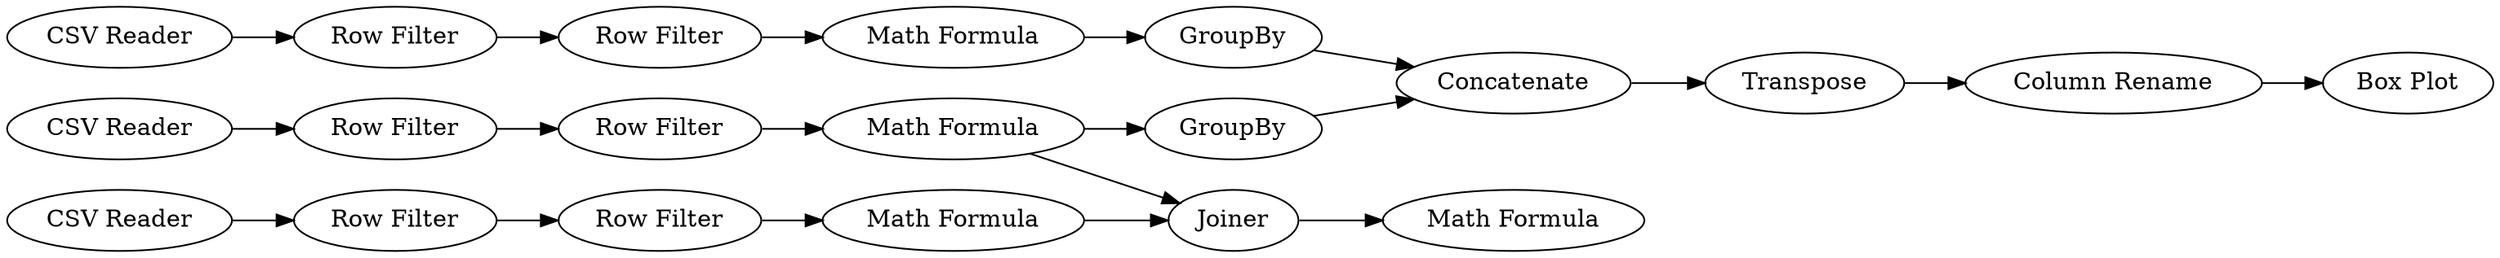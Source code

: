 digraph {
	7 -> 8
	23 -> 24
	26 -> 30
	15 -> 13
	4 -> 6
	12 -> 13
	1 -> 4
	14 -> 15
	25 -> 26
	10 -> 12
	13 -> 23
	2 -> 7
	6 -> 10
	27 -> 31
	28 -> 27
	24 -> 22
	14 -> 27
	30 -> 28
	8 -> 14
	27 [label=Joiner]
	7 [label="Row Filter"]
	26 [label="Row Filter"]
	8 [label="Row Filter"]
	24 [label="Column Rename"]
	31 [label="Math Formula"]
	6 [label="Row Filter"]
	15 [label=GroupBy]
	25 [label="CSV Reader"]
	12 [label=GroupBy]
	10 [label="Math Formula"]
	1 [label="CSV Reader"]
	22 [label="Box Plot"]
	28 [label="Math Formula"]
	23 [label=Transpose]
	4 [label="Row Filter"]
	14 [label="Math Formula"]
	13 [label=Concatenate]
	30 [label="Row Filter"]
	2 [label="CSV Reader"]
	rankdir=LR
}
